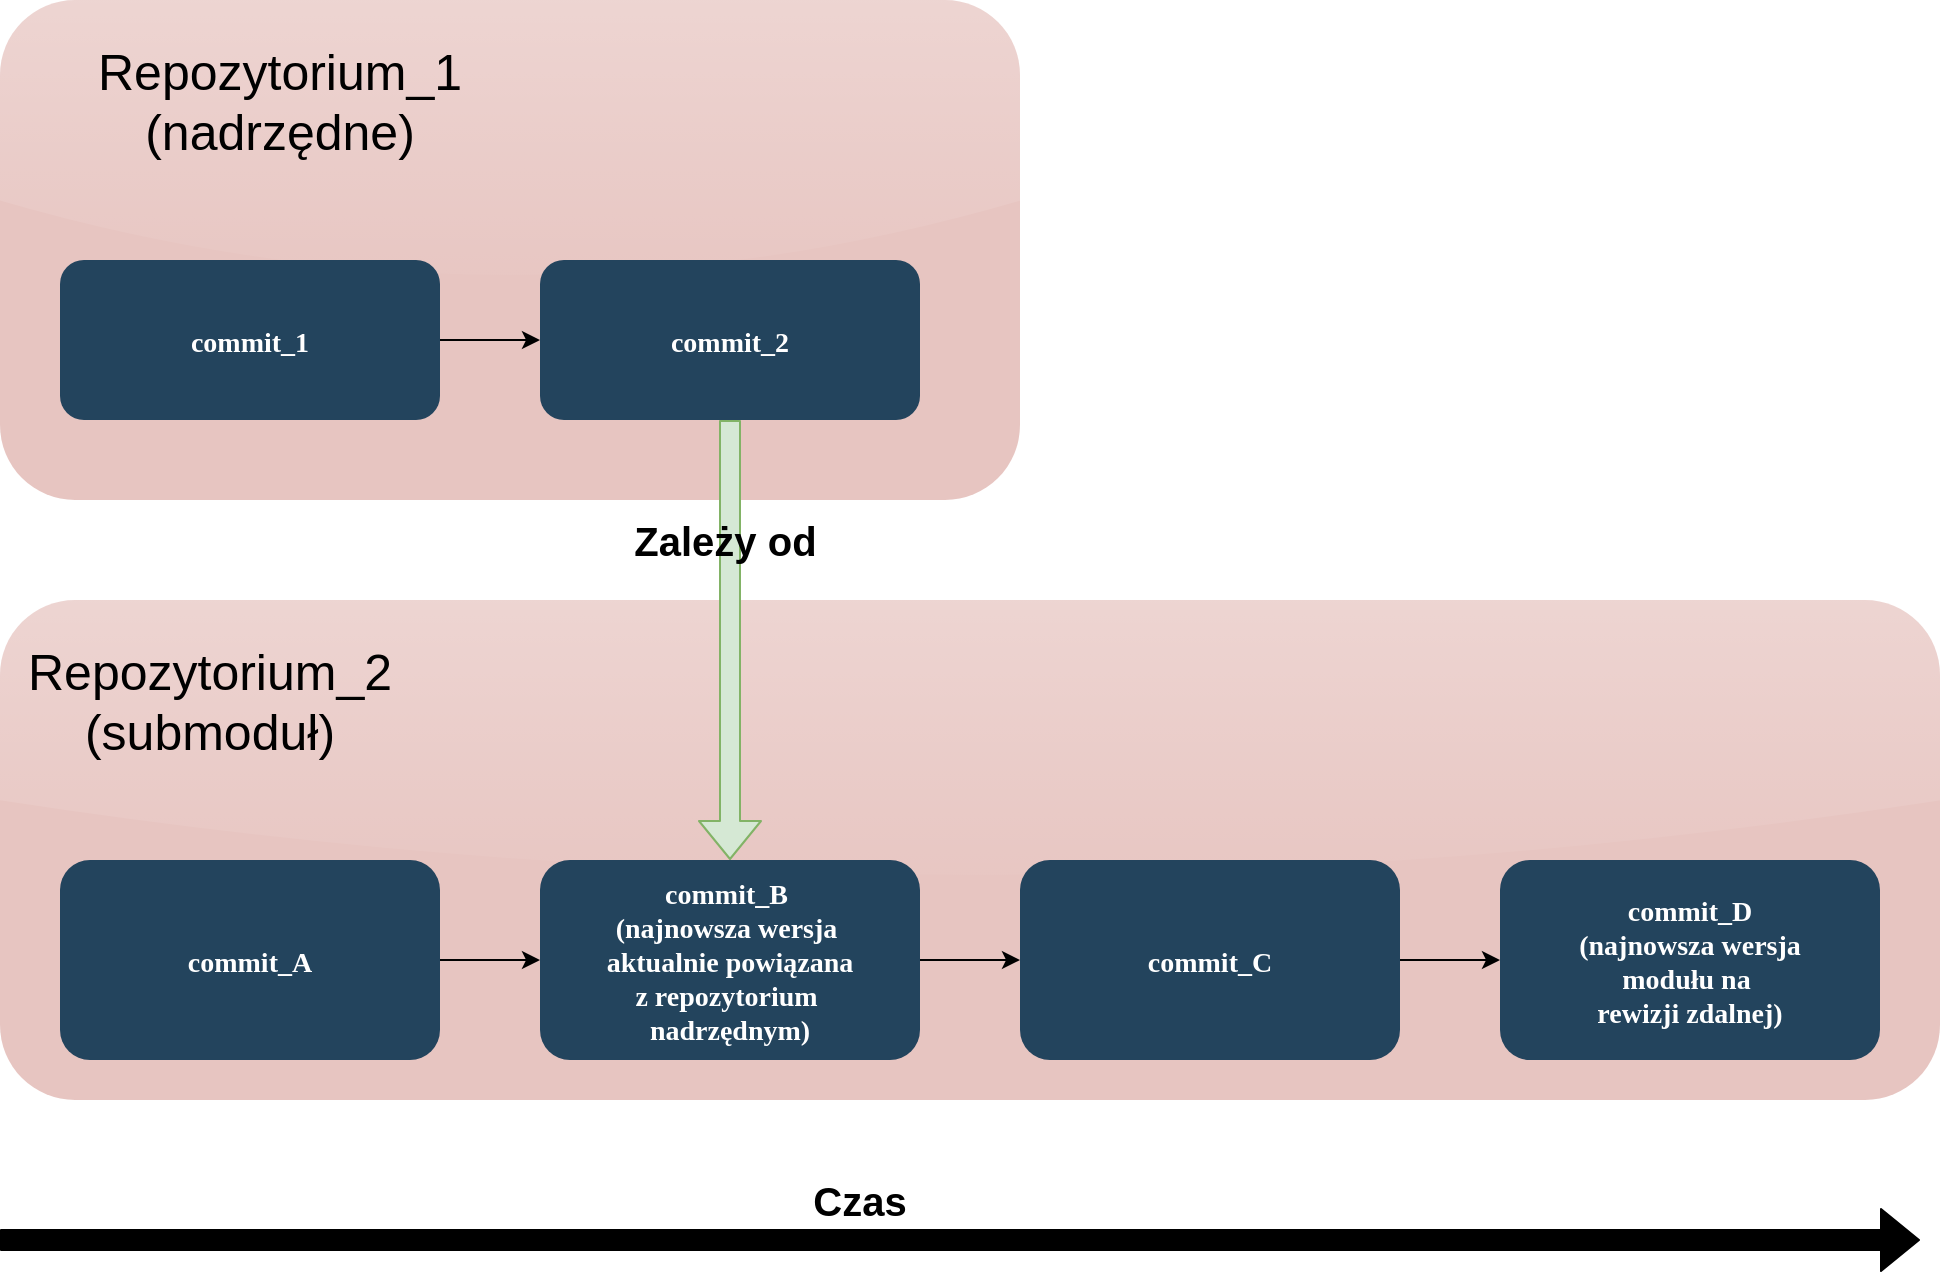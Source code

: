 <mxfile version="12.4.1" type="device" pages="1"><diagram name="Page-1" id="2c0d36ab-eaac-3732-788b-9136903baeff"><mxGraphModel dx="2062" dy="1122" grid="1" gridSize="10" guides="1" tooltips="1" connect="1" arrows="1" fold="1" page="1" pageScale="1.5" pageWidth="670" pageHeight="500" background="#ffffff" math="0" shadow="0"><root><mxCell id="0"/><mxCell id="1" parent="0"/><mxCell id="123" value="" style="fillColor=#AE4132;strokeColor=none;opacity=30;rounded=1;glass=1;" parent="1" vertex="1"><mxGeometry x="20" y="30" width="510" height="250" as="geometry"/></mxCell><mxCell id="2" value="commit_1" style="rounded=1;fillColor=#23445D;gradientColor=none;strokeColor=none;fontColor=#FFFFFF;fontStyle=1;fontFamily=Tahoma;fontSize=14" parent="1" vertex="1"><mxGeometry x="50" y="160" width="190" height="80" as="geometry"/></mxCell><mxCell id="8F-GoaN0x23xI-RHp9oM-123" value="commit_2" style="rounded=1;fillColor=#23445D;gradientColor=none;strokeColor=none;fontColor=#FFFFFF;fontStyle=1;fontFamily=Tahoma;fontSize=14" parent="1" vertex="1"><mxGeometry x="290" y="160" width="190" height="80" as="geometry"/></mxCell><mxCell id="8F-GoaN0x23xI-RHp9oM-124" value="&lt;font style=&quot;font-size: 25px&quot;&gt;Repozytorium_1&lt;br&gt;(nadrzędne)&lt;/font&gt;" style="text;html=1;strokeColor=none;fillColor=none;align=center;verticalAlign=middle;whiteSpace=wrap;rounded=0;" parent="1" vertex="1"><mxGeometry x="140" y="70" width="40" height="20" as="geometry"/></mxCell><mxCell id="8F-GoaN0x23xI-RHp9oM-126" value="" style="fillColor=#AE4132;strokeColor=none;opacity=30;rounded=1;glass=1;" parent="1" vertex="1"><mxGeometry x="20" y="330" width="970" height="250" as="geometry"/></mxCell><mxCell id="8F-GoaN0x23xI-RHp9oM-127" value="commit_A" style="rounded=1;fillColor=#23445D;gradientColor=none;strokeColor=none;fontColor=#FFFFFF;fontStyle=1;fontFamily=Tahoma;fontSize=14" parent="1" vertex="1"><mxGeometry x="50" y="460" width="190" height="100" as="geometry"/></mxCell><mxCell id="8F-GoaN0x23xI-RHp9oM-128" value="commit_B &#10;(najnowsza wersja &#10;aktualnie powiązana&#10;z repozytorium &#10;nadrzędnym)" style="rounded=1;fillColor=#23445D;gradientColor=none;strokeColor=none;fontColor=#FFFFFF;fontStyle=1;fontFamily=Tahoma;fontSize=14" parent="1" vertex="1"><mxGeometry x="290" y="460" width="190" height="100" as="geometry"/></mxCell><mxCell id="8F-GoaN0x23xI-RHp9oM-129" value="&lt;font style=&quot;font-size: 25px&quot;&gt;Repozytorium_2 (submoduł)&lt;/font&gt;" style="text;html=1;strokeColor=none;fillColor=none;align=center;verticalAlign=middle;whiteSpace=wrap;rounded=0;" parent="1" vertex="1"><mxGeometry x="105" y="370" width="40" height="20" as="geometry"/></mxCell><mxCell id="8F-GoaN0x23xI-RHp9oM-131" value="commit_C" style="rounded=1;fillColor=#23445D;gradientColor=none;strokeColor=none;fontColor=#FFFFFF;fontStyle=1;fontFamily=Tahoma;fontSize=14" parent="1" vertex="1"><mxGeometry x="530" y="460" width="190" height="100" as="geometry"/></mxCell><mxCell id="8F-GoaN0x23xI-RHp9oM-132" value="commit_D&#10;(najnowsza wersja &#10;modułu na &#10;rewizji zdalnej)" style="rounded=1;fillColor=#23445D;gradientColor=none;strokeColor=none;fontColor=#FFFFFF;fontStyle=1;fontFamily=Tahoma;fontSize=14" parent="1" vertex="1"><mxGeometry x="770" y="460" width="190" height="100" as="geometry"/></mxCell><mxCell id="8F-GoaN0x23xI-RHp9oM-133" value="" style="endArrow=classic;html=1;entryX=0;entryY=0.5;entryDx=0;entryDy=0;" parent="1" source="8F-GoaN0x23xI-RHp9oM-127" target="8F-GoaN0x23xI-RHp9oM-128" edge="1"><mxGeometry width="50" height="50" relative="1" as="geometry"><mxPoint x="20" y="650" as="sourcePoint"/><mxPoint x="70" y="600" as="targetPoint"/></mxGeometry></mxCell><mxCell id="8F-GoaN0x23xI-RHp9oM-134" value="" style="endArrow=classic;html=1;exitX=1;exitY=0.5;exitDx=0;exitDy=0;" parent="1" source="8F-GoaN0x23xI-RHp9oM-128" target="8F-GoaN0x23xI-RHp9oM-131" edge="1"><mxGeometry width="50" height="50" relative="1" as="geometry"><mxPoint x="250" y="510" as="sourcePoint"/><mxPoint x="300" y="510" as="targetPoint"/><Array as="points"/></mxGeometry></mxCell><mxCell id="8F-GoaN0x23xI-RHp9oM-135" value="" style="endArrow=classic;html=1;exitX=1;exitY=0.5;exitDx=0;exitDy=0;entryX=0;entryY=0.5;entryDx=0;entryDy=0;" parent="1" source="8F-GoaN0x23xI-RHp9oM-131" target="8F-GoaN0x23xI-RHp9oM-132" edge="1"><mxGeometry width="50" height="50" relative="1" as="geometry"><mxPoint x="490" y="510" as="sourcePoint"/><mxPoint x="540" y="510" as="targetPoint"/><Array as="points"/></mxGeometry></mxCell><mxCell id="8F-GoaN0x23xI-RHp9oM-136" value="" style="endArrow=classic;html=1;entryX=0;entryY=0.5;entryDx=0;entryDy=0;exitX=1;exitY=0.5;exitDx=0;exitDy=0;" parent="1" source="2" target="8F-GoaN0x23xI-RHp9oM-123" edge="1"><mxGeometry width="50" height="50" relative="1" as="geometry"><mxPoint x="20" y="630" as="sourcePoint"/><mxPoint x="70" y="600" as="targetPoint"/><Array as="points"/></mxGeometry></mxCell><mxCell id="8F-GoaN0x23xI-RHp9oM-137" value="" style="shape=flexArrow;endArrow=classic;html=1;fillColor=#d5e8d4;strokeColor=#82b366;" parent="1" source="8F-GoaN0x23xI-RHp9oM-123" target="8F-GoaN0x23xI-RHp9oM-128" edge="1"><mxGeometry width="50" height="50" relative="1" as="geometry"><mxPoint x="420" y="320" as="sourcePoint"/><mxPoint x="70" y="600" as="targetPoint"/></mxGeometry></mxCell><mxCell id="8F-GoaN0x23xI-RHp9oM-139" value="&lt;b&gt;&lt;font style=&quot;font-size: 20px&quot;&gt;Zależy od&amp;nbsp;&lt;/font&gt;&lt;/b&gt;" style="text;html=1;align=center;verticalAlign=middle;resizable=0;points=[];;labelBackgroundColor=none;" parent="8F-GoaN0x23xI-RHp9oM-137" vertex="1" connectable="0"><mxGeometry x="-0.309" y="-1" relative="1" as="geometry"><mxPoint x="1" y="-16" as="offset"/></mxGeometry></mxCell><mxCell id="8F-GoaN0x23xI-RHp9oM-141" value="" style="shape=flexArrow;endArrow=classic;html=1;fillColor=#000000;" parent="1" edge="1"><mxGeometry width="50" height="50" relative="1" as="geometry"><mxPoint x="20" y="650" as="sourcePoint"/><mxPoint x="980" y="650" as="targetPoint"/></mxGeometry></mxCell><mxCell id="8F-GoaN0x23xI-RHp9oM-142" value="&lt;font style=&quot;font-size: 20px&quot;&gt;&lt;b&gt;Czas&lt;/b&gt;&lt;/font&gt;" style="text;html=1;strokeColor=none;fillColor=none;align=center;verticalAlign=middle;whiteSpace=wrap;rounded=0;labelBackgroundColor=none;" parent="1" vertex="1"><mxGeometry x="430" y="620" width="40" height="20" as="geometry"/></mxCell></root></mxGraphModel></diagram></mxfile>